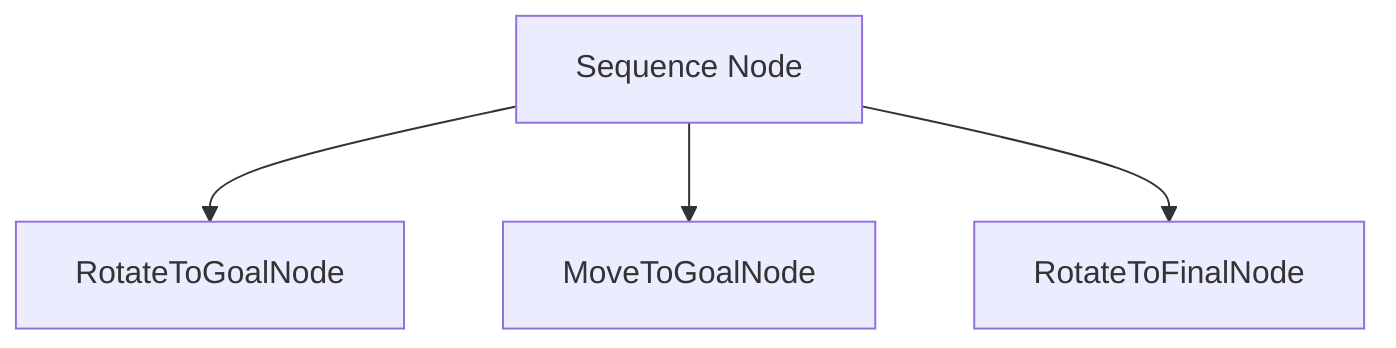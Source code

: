 flowchart TD
    A[Sequence Node]
    B[RotateToGoalNode]
    C[MoveToGoalNode]
    D[RotateToFinalNode]

    A --> B
    A --> C
    A --> D